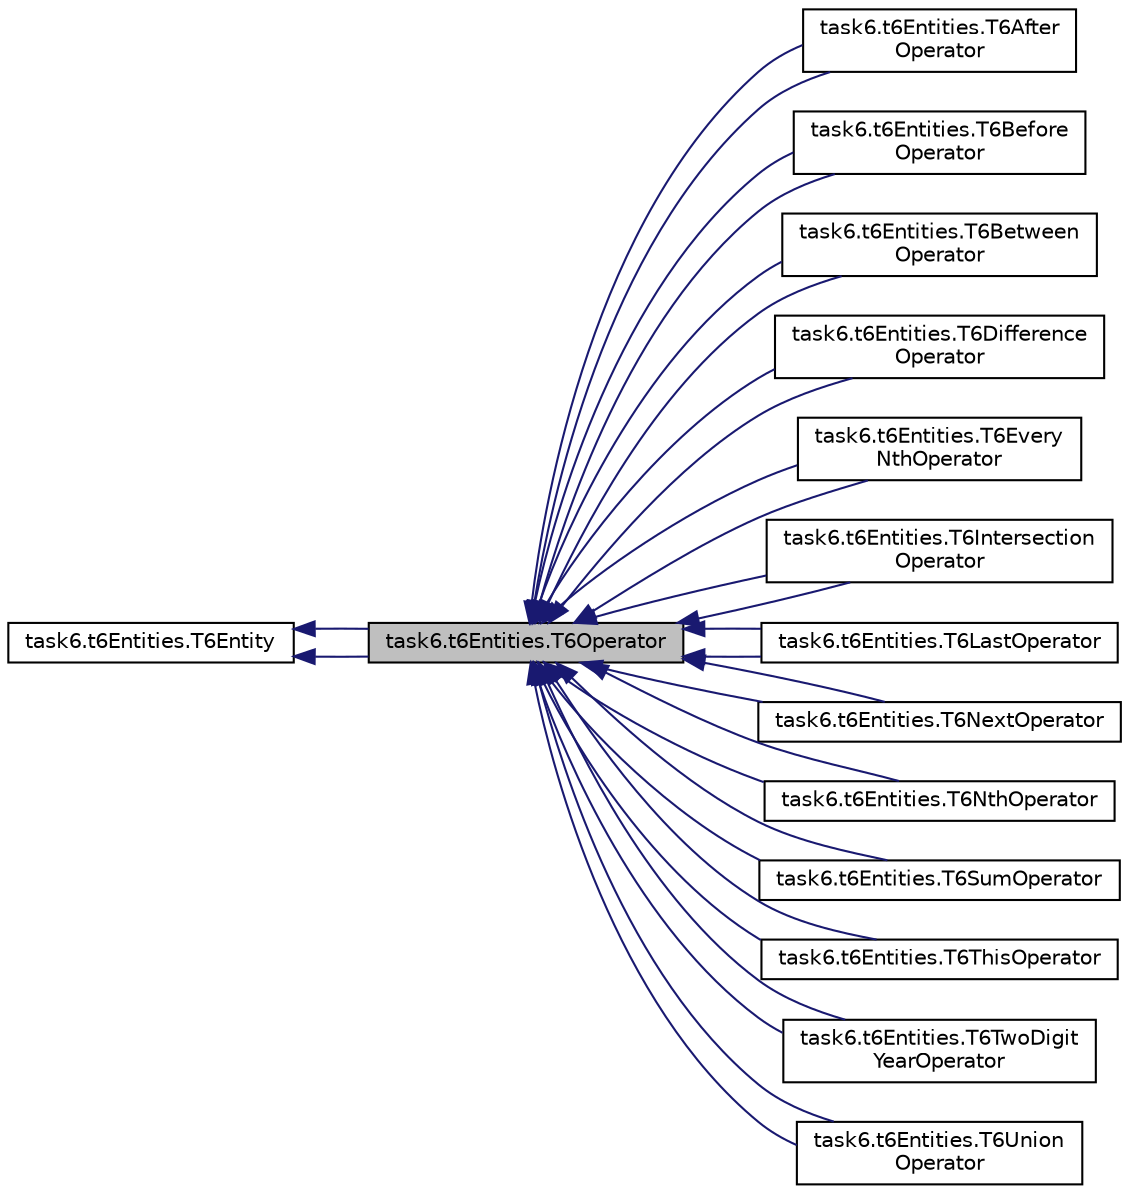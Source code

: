 digraph "task6.t6Entities.T6Operator"
{
  edge [fontname="Helvetica",fontsize="10",labelfontname="Helvetica",labelfontsize="10"];
  node [fontname="Helvetica",fontsize="10",shape=record];
  rankdir="LR";
  Node0 [label="task6.t6Entities.T6Operator",height=0.2,width=0.4,color="black", fillcolor="grey75", style="filled", fontcolor="black"];
  Node1 -> Node0 [dir="back",color="midnightblue",fontsize="10",style="solid",fontname="Helvetica"];
  Node1 [label="task6.t6Entities.T6Entity",height=0.2,width=0.4,color="black", fillcolor="white", style="filled",URL="$classtask6_1_1t6_entities_1_1_t6_entity.html",tooltip="Class definitions for all TimeNorm entities - Intervals, Periods, Repeating-Intervals, and Operators. "];
  Node1 -> Node0 [dir="back",color="midnightblue",fontsize="10",style="solid",fontname="Helvetica"];
  Node0 -> Node2 [dir="back",color="midnightblue",fontsize="10",style="solid",fontname="Helvetica"];
  Node2 [label="task6.t6Entities.T6After\lOperator",height=0.2,width=0.4,color="black", fillcolor="white", style="filled",URL="$classtask6_1_1t6_entities_1_1_t6_after_operator.html",tooltip="Create an after(Period) or after(Repeating-Interval) operator, must specify one or the other..."];
  Node0 -> Node2 [dir="back",color="midnightblue",fontsize="10",style="solid",fontname="Helvetica"];
  Node0 -> Node3 [dir="back",color="midnightblue",fontsize="10",style="solid",fontname="Helvetica"];
  Node3 [label="task6.t6Entities.T6Before\lOperator",height=0.2,width=0.4,color="black", fillcolor="white", style="filled",URL="$classtask6_1_1t6_entities_1_1_t6_before_operator.html",tooltip="Create a before(Period) or before(Repeating-Interval) operator, must specify one or the other..."];
  Node0 -> Node3 [dir="back",color="midnightblue",fontsize="10",style="solid",fontname="Helvetica"];
  Node0 -> Node4 [dir="back",color="midnightblue",fontsize="10",style="solid",fontname="Helvetica"];
  Node4 [label="task6.t6Entities.T6Between\lOperator",height=0.2,width=0.4,color="black", fillcolor="white", style="filled",URL="$classtask6_1_1t6_entities_1_1_t6_between_operator.html",tooltip="Creates a between operator e.g. "];
  Node0 -> Node4 [dir="back",color="midnightblue",fontsize="10",style="solid",fontname="Helvetica"];
  Node0 -> Node5 [dir="back",color="midnightblue",fontsize="10",style="solid",fontname="Helvetica"];
  Node5 [label="task6.t6Entities.T6Difference\lOperator",height=0.2,width=0.4,color="black", fillcolor="white", style="filled",URL="$classtask6_1_1t6_entities_1_1_t6_difference_operator.html"];
  Node0 -> Node5 [dir="back",color="midnightblue",fontsize="10",style="solid",fontname="Helvetica"];
  Node0 -> Node6 [dir="back",color="midnightblue",fontsize="10",style="solid",fontname="Helvetica"];
  Node6 [label="task6.t6Entities.T6Every\lNthOperator",height=0.2,width=0.4,color="black", fillcolor="white", style="filled",URL="$classtask6_1_1t6_entities_1_1_t6_every_nth_operator.html",tooltip="No examples, currently a placeholder. "];
  Node0 -> Node6 [dir="back",color="midnightblue",fontsize="10",style="solid",fontname="Helvetica"];
  Node0 -> Node7 [dir="back",color="midnightblue",fontsize="10",style="solid",fontname="Helvetica"];
  Node7 [label="task6.t6Entities.T6Intersection\lOperator",height=0.2,width=0.4,color="black", fillcolor="white", style="filled",URL="$classtask6_1_1t6_entities_1_1_t6_intersection_operator.html"];
  Node0 -> Node7 [dir="back",color="midnightblue",fontsize="10",style="solid",fontname="Helvetica"];
  Node0 -> Node8 [dir="back",color="midnightblue",fontsize="10",style="solid",fontname="Helvetica"];
  Node8 [label="task6.t6Entities.T6LastOperator",height=0.2,width=0.4,color="black", fillcolor="white", style="filled",URL="$classtask6_1_1t6_entities_1_1_t6_last_operator.html",tooltip="Create a last(Period) or last(Repeating-Interval) operator. "];
  Node0 -> Node8 [dir="back",color="midnightblue",fontsize="10",style="solid",fontname="Helvetica"];
  Node0 -> Node9 [dir="back",color="midnightblue",fontsize="10",style="solid",fontname="Helvetica"];
  Node9 [label="task6.t6Entities.T6NextOperator",height=0.2,width=0.4,color="black", fillcolor="white", style="filled",URL="$classtask6_1_1t6_entities_1_1_t6_next_operator.html",tooltip="Create a next(Period) or next(Repeating-Interval) operator, must specify one or the other..."];
  Node0 -> Node9 [dir="back",color="midnightblue",fontsize="10",style="solid",fontname="Helvetica"];
  Node0 -> Node10 [dir="back",color="midnightblue",fontsize="10",style="solid",fontname="Helvetica"];
  Node10 [label="task6.t6Entities.T6NthOperator",height=0.2,width=0.4,color="black", fillcolor="white", style="filled",URL="$classtask6_1_1t6_entities_1_1_t6_nth_operator.html",tooltip="Creates and Nth operator e.g. "];
  Node0 -> Node10 [dir="back",color="midnightblue",fontsize="10",style="solid",fontname="Helvetica"];
  Node0 -> Node11 [dir="back",color="midnightblue",fontsize="10",style="solid",fontname="Helvetica"];
  Node11 [label="task6.t6Entities.T6SumOperator",height=0.2,width=0.4,color="black", fillcolor="white", style="filled",URL="$classtask6_1_1t6_entities_1_1_t6_sum_operator.html"];
  Node0 -> Node11 [dir="back",color="midnightblue",fontsize="10",style="solid",fontname="Helvetica"];
  Node0 -> Node12 [dir="back",color="midnightblue",fontsize="10",style="solid",fontname="Helvetica"];
  Node12 [label="task6.t6Entities.T6ThisOperator",height=0.2,width=0.4,color="black", fillcolor="white", style="filled",URL="$classtask6_1_1t6_entities_1_1_t6_this_operator.html",tooltip="Create a This(Period) or This(Repeating-Interval) operator, must specify one or the other..."];
  Node0 -> Node12 [dir="back",color="midnightblue",fontsize="10",style="solid",fontname="Helvetica"];
  Node0 -> Node13 [dir="back",color="midnightblue",fontsize="10",style="solid",fontname="Helvetica"];
  Node13 [label="task6.t6Entities.T6TwoDigit\lYearOperator",height=0.2,width=0.4,color="black", fillcolor="white", style="filled",URL="$classtask6_1_1t6_entities_1_1_t6_two_digit_year_operator.html",tooltip="Creates a two digit year operator. "];
  Node0 -> Node13 [dir="back",color="midnightblue",fontsize="10",style="solid",fontname="Helvetica"];
  Node0 -> Node14 [dir="back",color="midnightblue",fontsize="10",style="solid",fontname="Helvetica"];
  Node14 [label="task6.t6Entities.T6Union\lOperator",height=0.2,width=0.4,color="black", fillcolor="white", style="filled",URL="$classtask6_1_1t6_entities_1_1_t6_union_operator.html"];
  Node0 -> Node14 [dir="back",color="midnightblue",fontsize="10",style="solid",fontname="Helvetica"];
}
